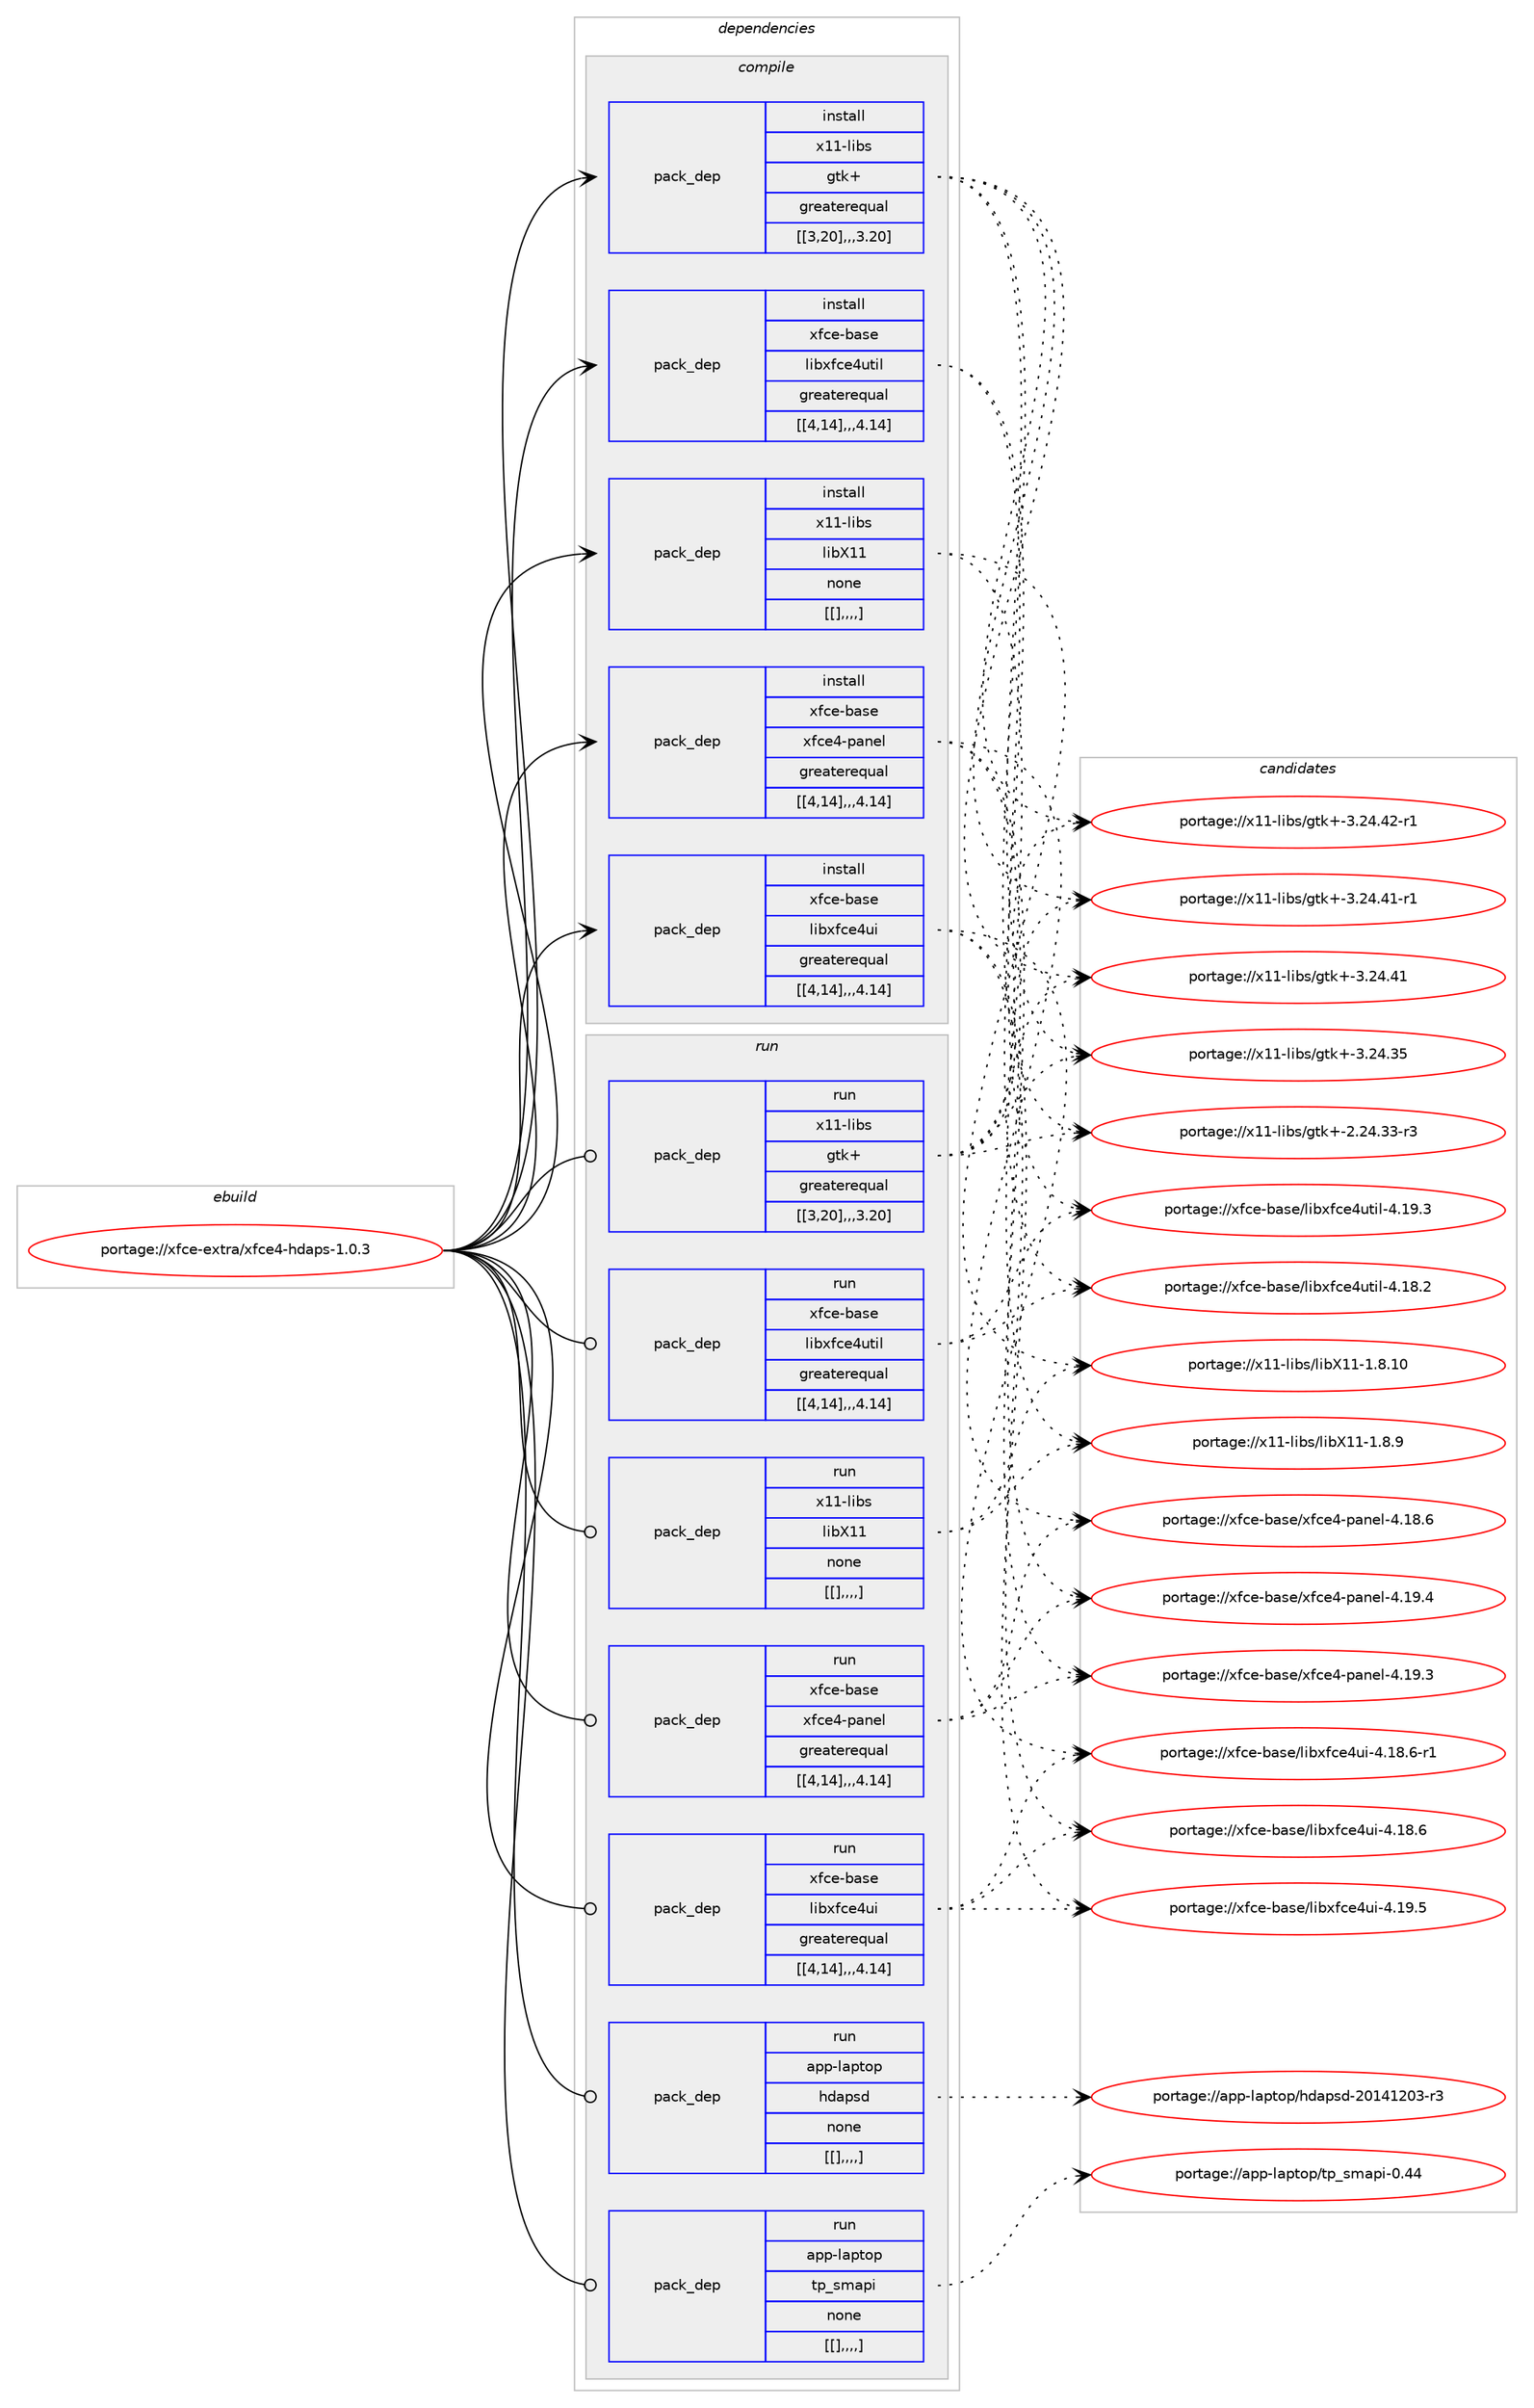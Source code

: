 digraph prolog {

# *************
# Graph options
# *************

newrank=true;
concentrate=true;
compound=true;
graph [rankdir=LR,fontname=Helvetica,fontsize=10,ranksep=1.5];#, ranksep=2.5, nodesep=0.2];
edge  [arrowhead=vee];
node  [fontname=Helvetica,fontsize=10];

# **********
# The ebuild
# **********

subgraph cluster_leftcol {
color=gray;
label=<<i>ebuild</i>>;
id [label="portage://xfce-extra/xfce4-hdaps-1.0.3", color=red, width=4, href="../xfce-extra/xfce4-hdaps-1.0.3.svg"];
}

# ****************
# The dependencies
# ****************

subgraph cluster_midcol {
color=gray;
label=<<i>dependencies</i>>;
subgraph cluster_compile {
fillcolor="#eeeeee";
style=filled;
label=<<i>compile</i>>;
subgraph pack359462 {
dependency492635 [label=<<TABLE BORDER="0" CELLBORDER="1" CELLSPACING="0" CELLPADDING="4" WIDTH="220"><TR><TD ROWSPAN="6" CELLPADDING="30">pack_dep</TD></TR><TR><TD WIDTH="110">install</TD></TR><TR><TD>x11-libs</TD></TR><TR><TD>gtk+</TD></TR><TR><TD>greaterequal</TD></TR><TR><TD>[[3,20],,,3.20]</TD></TR></TABLE>>, shape=none, color=blue];
}
id:e -> dependency492635:w [weight=20,style="solid",arrowhead="vee"];
subgraph pack359463 {
dependency492636 [label=<<TABLE BORDER="0" CELLBORDER="1" CELLSPACING="0" CELLPADDING="4" WIDTH="220"><TR><TD ROWSPAN="6" CELLPADDING="30">pack_dep</TD></TR><TR><TD WIDTH="110">install</TD></TR><TR><TD>x11-libs</TD></TR><TR><TD>libX11</TD></TR><TR><TD>none</TD></TR><TR><TD>[[],,,,]</TD></TR></TABLE>>, shape=none, color=blue];
}
id:e -> dependency492636:w [weight=20,style="solid",arrowhead="vee"];
subgraph pack359464 {
dependency492637 [label=<<TABLE BORDER="0" CELLBORDER="1" CELLSPACING="0" CELLPADDING="4" WIDTH="220"><TR><TD ROWSPAN="6" CELLPADDING="30">pack_dep</TD></TR><TR><TD WIDTH="110">install</TD></TR><TR><TD>xfce-base</TD></TR><TR><TD>libxfce4ui</TD></TR><TR><TD>greaterequal</TD></TR><TR><TD>[[4,14],,,4.14]</TD></TR></TABLE>>, shape=none, color=blue];
}
id:e -> dependency492637:w [weight=20,style="solid",arrowhead="vee"];
subgraph pack359465 {
dependency492638 [label=<<TABLE BORDER="0" CELLBORDER="1" CELLSPACING="0" CELLPADDING="4" WIDTH="220"><TR><TD ROWSPAN="6" CELLPADDING="30">pack_dep</TD></TR><TR><TD WIDTH="110">install</TD></TR><TR><TD>xfce-base</TD></TR><TR><TD>libxfce4util</TD></TR><TR><TD>greaterequal</TD></TR><TR><TD>[[4,14],,,4.14]</TD></TR></TABLE>>, shape=none, color=blue];
}
id:e -> dependency492638:w [weight=20,style="solid",arrowhead="vee"];
subgraph pack359466 {
dependency492639 [label=<<TABLE BORDER="0" CELLBORDER="1" CELLSPACING="0" CELLPADDING="4" WIDTH="220"><TR><TD ROWSPAN="6" CELLPADDING="30">pack_dep</TD></TR><TR><TD WIDTH="110">install</TD></TR><TR><TD>xfce-base</TD></TR><TR><TD>xfce4-panel</TD></TR><TR><TD>greaterequal</TD></TR><TR><TD>[[4,14],,,4.14]</TD></TR></TABLE>>, shape=none, color=blue];
}
id:e -> dependency492639:w [weight=20,style="solid",arrowhead="vee"];
}
subgraph cluster_compileandrun {
fillcolor="#eeeeee";
style=filled;
label=<<i>compile and run</i>>;
}
subgraph cluster_run {
fillcolor="#eeeeee";
style=filled;
label=<<i>run</i>>;
subgraph pack359467 {
dependency492640 [label=<<TABLE BORDER="0" CELLBORDER="1" CELLSPACING="0" CELLPADDING="4" WIDTH="220"><TR><TD ROWSPAN="6" CELLPADDING="30">pack_dep</TD></TR><TR><TD WIDTH="110">run</TD></TR><TR><TD>app-laptop</TD></TR><TR><TD>hdapsd</TD></TR><TR><TD>none</TD></TR><TR><TD>[[],,,,]</TD></TR></TABLE>>, shape=none, color=blue];
}
id:e -> dependency492640:w [weight=20,style="solid",arrowhead="odot"];
subgraph pack359468 {
dependency492641 [label=<<TABLE BORDER="0" CELLBORDER="1" CELLSPACING="0" CELLPADDING="4" WIDTH="220"><TR><TD ROWSPAN="6" CELLPADDING="30">pack_dep</TD></TR><TR><TD WIDTH="110">run</TD></TR><TR><TD>app-laptop</TD></TR><TR><TD>tp_smapi</TD></TR><TR><TD>none</TD></TR><TR><TD>[[],,,,]</TD></TR></TABLE>>, shape=none, color=blue];
}
id:e -> dependency492641:w [weight=20,style="solid",arrowhead="odot"];
subgraph pack359469 {
dependency492642 [label=<<TABLE BORDER="0" CELLBORDER="1" CELLSPACING="0" CELLPADDING="4" WIDTH="220"><TR><TD ROWSPAN="6" CELLPADDING="30">pack_dep</TD></TR><TR><TD WIDTH="110">run</TD></TR><TR><TD>x11-libs</TD></TR><TR><TD>gtk+</TD></TR><TR><TD>greaterequal</TD></TR><TR><TD>[[3,20],,,3.20]</TD></TR></TABLE>>, shape=none, color=blue];
}
id:e -> dependency492642:w [weight=20,style="solid",arrowhead="odot"];
subgraph pack359470 {
dependency492643 [label=<<TABLE BORDER="0" CELLBORDER="1" CELLSPACING="0" CELLPADDING="4" WIDTH="220"><TR><TD ROWSPAN="6" CELLPADDING="30">pack_dep</TD></TR><TR><TD WIDTH="110">run</TD></TR><TR><TD>x11-libs</TD></TR><TR><TD>libX11</TD></TR><TR><TD>none</TD></TR><TR><TD>[[],,,,]</TD></TR></TABLE>>, shape=none, color=blue];
}
id:e -> dependency492643:w [weight=20,style="solid",arrowhead="odot"];
subgraph pack359471 {
dependency492644 [label=<<TABLE BORDER="0" CELLBORDER="1" CELLSPACING="0" CELLPADDING="4" WIDTH="220"><TR><TD ROWSPAN="6" CELLPADDING="30">pack_dep</TD></TR><TR><TD WIDTH="110">run</TD></TR><TR><TD>xfce-base</TD></TR><TR><TD>libxfce4ui</TD></TR><TR><TD>greaterequal</TD></TR><TR><TD>[[4,14],,,4.14]</TD></TR></TABLE>>, shape=none, color=blue];
}
id:e -> dependency492644:w [weight=20,style="solid",arrowhead="odot"];
subgraph pack359472 {
dependency492645 [label=<<TABLE BORDER="0" CELLBORDER="1" CELLSPACING="0" CELLPADDING="4" WIDTH="220"><TR><TD ROWSPAN="6" CELLPADDING="30">pack_dep</TD></TR><TR><TD WIDTH="110">run</TD></TR><TR><TD>xfce-base</TD></TR><TR><TD>libxfce4util</TD></TR><TR><TD>greaterequal</TD></TR><TR><TD>[[4,14],,,4.14]</TD></TR></TABLE>>, shape=none, color=blue];
}
id:e -> dependency492645:w [weight=20,style="solid",arrowhead="odot"];
subgraph pack359473 {
dependency492646 [label=<<TABLE BORDER="0" CELLBORDER="1" CELLSPACING="0" CELLPADDING="4" WIDTH="220"><TR><TD ROWSPAN="6" CELLPADDING="30">pack_dep</TD></TR><TR><TD WIDTH="110">run</TD></TR><TR><TD>xfce-base</TD></TR><TR><TD>xfce4-panel</TD></TR><TR><TD>greaterequal</TD></TR><TR><TD>[[4,14],,,4.14]</TD></TR></TABLE>>, shape=none, color=blue];
}
id:e -> dependency492646:w [weight=20,style="solid",arrowhead="odot"];
}
}

# **************
# The candidates
# **************

subgraph cluster_choices {
rank=same;
color=gray;
label=<<i>candidates</i>>;

subgraph choice359462 {
color=black;
nodesep=1;
choice12049494510810598115471031161074345514650524652504511449 [label="portage://x11-libs/gtk+-3.24.42-r1", color=red, width=4,href="../x11-libs/gtk+-3.24.42-r1.svg"];
choice12049494510810598115471031161074345514650524652494511449 [label="portage://x11-libs/gtk+-3.24.41-r1", color=red, width=4,href="../x11-libs/gtk+-3.24.41-r1.svg"];
choice1204949451081059811547103116107434551465052465249 [label="portage://x11-libs/gtk+-3.24.41", color=red, width=4,href="../x11-libs/gtk+-3.24.41.svg"];
choice1204949451081059811547103116107434551465052465153 [label="portage://x11-libs/gtk+-3.24.35", color=red, width=4,href="../x11-libs/gtk+-3.24.35.svg"];
choice12049494510810598115471031161074345504650524651514511451 [label="portage://x11-libs/gtk+-2.24.33-r3", color=red, width=4,href="../x11-libs/gtk+-2.24.33-r3.svg"];
dependency492635:e -> choice12049494510810598115471031161074345514650524652504511449:w [style=dotted,weight="100"];
dependency492635:e -> choice12049494510810598115471031161074345514650524652494511449:w [style=dotted,weight="100"];
dependency492635:e -> choice1204949451081059811547103116107434551465052465249:w [style=dotted,weight="100"];
dependency492635:e -> choice1204949451081059811547103116107434551465052465153:w [style=dotted,weight="100"];
dependency492635:e -> choice12049494510810598115471031161074345504650524651514511451:w [style=dotted,weight="100"];
}
subgraph choice359463 {
color=black;
nodesep=1;
choice12049494510810598115471081059888494945494656464948 [label="portage://x11-libs/libX11-1.8.10", color=red, width=4,href="../x11-libs/libX11-1.8.10.svg"];
choice120494945108105981154710810598884949454946564657 [label="portage://x11-libs/libX11-1.8.9", color=red, width=4,href="../x11-libs/libX11-1.8.9.svg"];
dependency492636:e -> choice12049494510810598115471081059888494945494656464948:w [style=dotted,weight="100"];
dependency492636:e -> choice120494945108105981154710810598884949454946564657:w [style=dotted,weight="100"];
}
subgraph choice359464 {
color=black;
nodesep=1;
choice120102991014598971151014710810598120102991015211710545524649574653 [label="portage://xfce-base/libxfce4ui-4.19.5", color=red, width=4,href="../xfce-base/libxfce4ui-4.19.5.svg"];
choice1201029910145989711510147108105981201029910152117105455246495646544511449 [label="portage://xfce-base/libxfce4ui-4.18.6-r1", color=red, width=4,href="../xfce-base/libxfce4ui-4.18.6-r1.svg"];
choice120102991014598971151014710810598120102991015211710545524649564654 [label="portage://xfce-base/libxfce4ui-4.18.6", color=red, width=4,href="../xfce-base/libxfce4ui-4.18.6.svg"];
dependency492637:e -> choice120102991014598971151014710810598120102991015211710545524649574653:w [style=dotted,weight="100"];
dependency492637:e -> choice1201029910145989711510147108105981201029910152117105455246495646544511449:w [style=dotted,weight="100"];
dependency492637:e -> choice120102991014598971151014710810598120102991015211710545524649564654:w [style=dotted,weight="100"];
}
subgraph choice359465 {
color=black;
nodesep=1;
choice120102991014598971151014710810598120102991015211711610510845524649574651 [label="portage://xfce-base/libxfce4util-4.19.3", color=red, width=4,href="../xfce-base/libxfce4util-4.19.3.svg"];
choice120102991014598971151014710810598120102991015211711610510845524649564650 [label="portage://xfce-base/libxfce4util-4.18.2", color=red, width=4,href="../xfce-base/libxfce4util-4.18.2.svg"];
dependency492638:e -> choice120102991014598971151014710810598120102991015211711610510845524649574651:w [style=dotted,weight="100"];
dependency492638:e -> choice120102991014598971151014710810598120102991015211711610510845524649564650:w [style=dotted,weight="100"];
}
subgraph choice359466 {
color=black;
nodesep=1;
choice12010299101459897115101471201029910152451129711010110845524649574652 [label="portage://xfce-base/xfce4-panel-4.19.4", color=red, width=4,href="../xfce-base/xfce4-panel-4.19.4.svg"];
choice12010299101459897115101471201029910152451129711010110845524649574651 [label="portage://xfce-base/xfce4-panel-4.19.3", color=red, width=4,href="../xfce-base/xfce4-panel-4.19.3.svg"];
choice12010299101459897115101471201029910152451129711010110845524649564654 [label="portage://xfce-base/xfce4-panel-4.18.6", color=red, width=4,href="../xfce-base/xfce4-panel-4.18.6.svg"];
dependency492639:e -> choice12010299101459897115101471201029910152451129711010110845524649574652:w [style=dotted,weight="100"];
dependency492639:e -> choice12010299101459897115101471201029910152451129711010110845524649574651:w [style=dotted,weight="100"];
dependency492639:e -> choice12010299101459897115101471201029910152451129711010110845524649564654:w [style=dotted,weight="100"];
}
subgraph choice359467 {
color=black;
nodesep=1;
choice97112112451089711211611111247104100971121151004550484952495048514511451 [label="portage://app-laptop/hdapsd-20141203-r3", color=red, width=4,href="../app-laptop/hdapsd-20141203-r3.svg"];
dependency492640:e -> choice97112112451089711211611111247104100971121151004550484952495048514511451:w [style=dotted,weight="100"];
}
subgraph choice359468 {
color=black;
nodesep=1;
choice9711211245108971121161111124711611295115109971121054548465252 [label="portage://app-laptop/tp_smapi-0.44", color=red, width=4,href="../app-laptop/tp_smapi-0.44.svg"];
dependency492641:e -> choice9711211245108971121161111124711611295115109971121054548465252:w [style=dotted,weight="100"];
}
subgraph choice359469 {
color=black;
nodesep=1;
choice12049494510810598115471031161074345514650524652504511449 [label="portage://x11-libs/gtk+-3.24.42-r1", color=red, width=4,href="../x11-libs/gtk+-3.24.42-r1.svg"];
choice12049494510810598115471031161074345514650524652494511449 [label="portage://x11-libs/gtk+-3.24.41-r1", color=red, width=4,href="../x11-libs/gtk+-3.24.41-r1.svg"];
choice1204949451081059811547103116107434551465052465249 [label="portage://x11-libs/gtk+-3.24.41", color=red, width=4,href="../x11-libs/gtk+-3.24.41.svg"];
choice1204949451081059811547103116107434551465052465153 [label="portage://x11-libs/gtk+-3.24.35", color=red, width=4,href="../x11-libs/gtk+-3.24.35.svg"];
choice12049494510810598115471031161074345504650524651514511451 [label="portage://x11-libs/gtk+-2.24.33-r3", color=red, width=4,href="../x11-libs/gtk+-2.24.33-r3.svg"];
dependency492642:e -> choice12049494510810598115471031161074345514650524652504511449:w [style=dotted,weight="100"];
dependency492642:e -> choice12049494510810598115471031161074345514650524652494511449:w [style=dotted,weight="100"];
dependency492642:e -> choice1204949451081059811547103116107434551465052465249:w [style=dotted,weight="100"];
dependency492642:e -> choice1204949451081059811547103116107434551465052465153:w [style=dotted,weight="100"];
dependency492642:e -> choice12049494510810598115471031161074345504650524651514511451:w [style=dotted,weight="100"];
}
subgraph choice359470 {
color=black;
nodesep=1;
choice12049494510810598115471081059888494945494656464948 [label="portage://x11-libs/libX11-1.8.10", color=red, width=4,href="../x11-libs/libX11-1.8.10.svg"];
choice120494945108105981154710810598884949454946564657 [label="portage://x11-libs/libX11-1.8.9", color=red, width=4,href="../x11-libs/libX11-1.8.9.svg"];
dependency492643:e -> choice12049494510810598115471081059888494945494656464948:w [style=dotted,weight="100"];
dependency492643:e -> choice120494945108105981154710810598884949454946564657:w [style=dotted,weight="100"];
}
subgraph choice359471 {
color=black;
nodesep=1;
choice120102991014598971151014710810598120102991015211710545524649574653 [label="portage://xfce-base/libxfce4ui-4.19.5", color=red, width=4,href="../xfce-base/libxfce4ui-4.19.5.svg"];
choice1201029910145989711510147108105981201029910152117105455246495646544511449 [label="portage://xfce-base/libxfce4ui-4.18.6-r1", color=red, width=4,href="../xfce-base/libxfce4ui-4.18.6-r1.svg"];
choice120102991014598971151014710810598120102991015211710545524649564654 [label="portage://xfce-base/libxfce4ui-4.18.6", color=red, width=4,href="../xfce-base/libxfce4ui-4.18.6.svg"];
dependency492644:e -> choice120102991014598971151014710810598120102991015211710545524649574653:w [style=dotted,weight="100"];
dependency492644:e -> choice1201029910145989711510147108105981201029910152117105455246495646544511449:w [style=dotted,weight="100"];
dependency492644:e -> choice120102991014598971151014710810598120102991015211710545524649564654:w [style=dotted,weight="100"];
}
subgraph choice359472 {
color=black;
nodesep=1;
choice120102991014598971151014710810598120102991015211711610510845524649574651 [label="portage://xfce-base/libxfce4util-4.19.3", color=red, width=4,href="../xfce-base/libxfce4util-4.19.3.svg"];
choice120102991014598971151014710810598120102991015211711610510845524649564650 [label="portage://xfce-base/libxfce4util-4.18.2", color=red, width=4,href="../xfce-base/libxfce4util-4.18.2.svg"];
dependency492645:e -> choice120102991014598971151014710810598120102991015211711610510845524649574651:w [style=dotted,weight="100"];
dependency492645:e -> choice120102991014598971151014710810598120102991015211711610510845524649564650:w [style=dotted,weight="100"];
}
subgraph choice359473 {
color=black;
nodesep=1;
choice12010299101459897115101471201029910152451129711010110845524649574652 [label="portage://xfce-base/xfce4-panel-4.19.4", color=red, width=4,href="../xfce-base/xfce4-panel-4.19.4.svg"];
choice12010299101459897115101471201029910152451129711010110845524649574651 [label="portage://xfce-base/xfce4-panel-4.19.3", color=red, width=4,href="../xfce-base/xfce4-panel-4.19.3.svg"];
choice12010299101459897115101471201029910152451129711010110845524649564654 [label="portage://xfce-base/xfce4-panel-4.18.6", color=red, width=4,href="../xfce-base/xfce4-panel-4.18.6.svg"];
dependency492646:e -> choice12010299101459897115101471201029910152451129711010110845524649574652:w [style=dotted,weight="100"];
dependency492646:e -> choice12010299101459897115101471201029910152451129711010110845524649574651:w [style=dotted,weight="100"];
dependency492646:e -> choice12010299101459897115101471201029910152451129711010110845524649564654:w [style=dotted,weight="100"];
}
}

}

